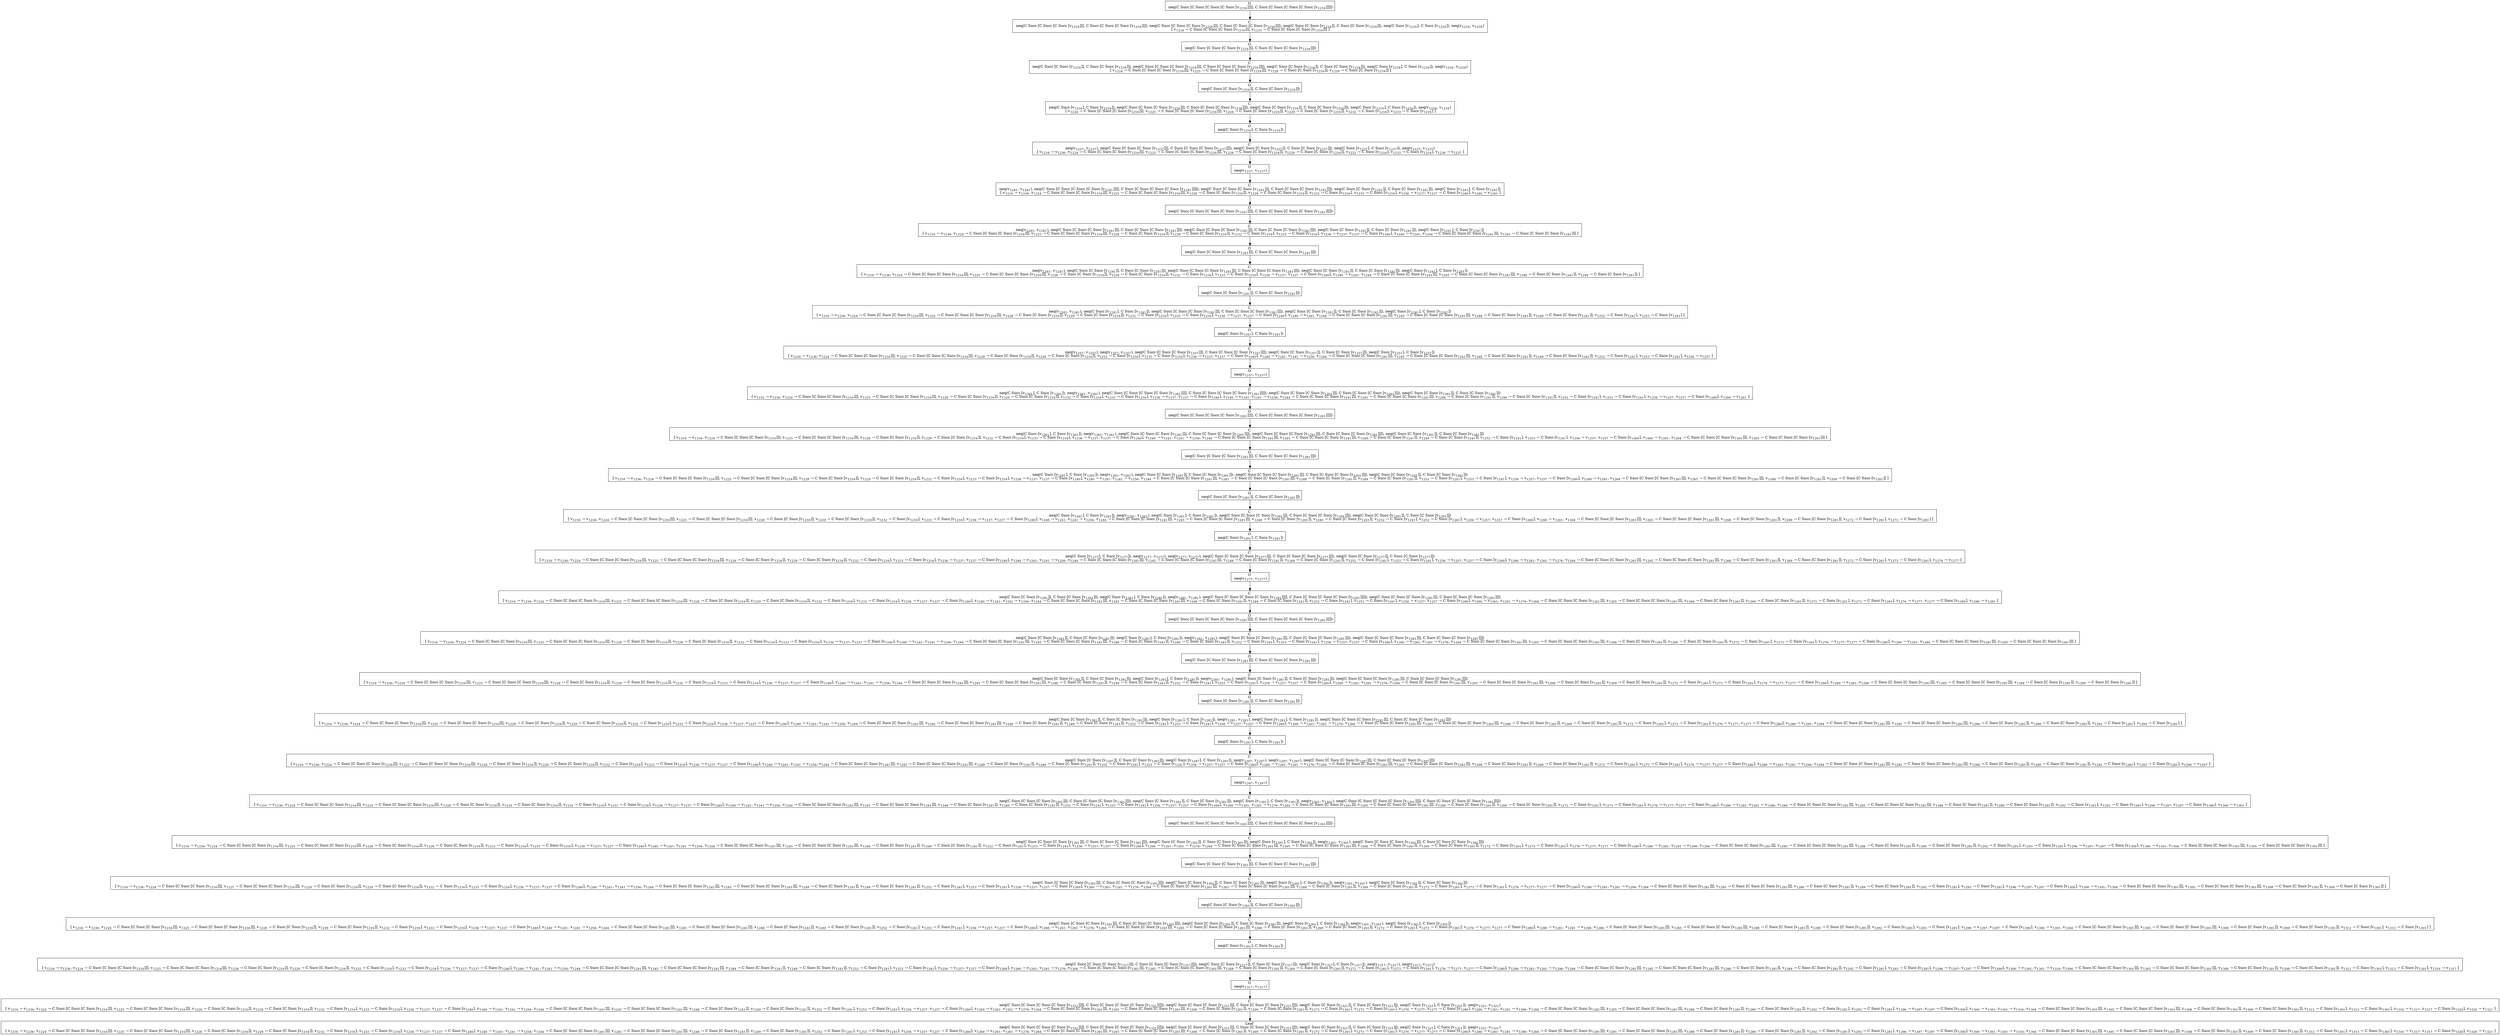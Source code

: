 digraph {
    graph [rankdir=TB
          ,bgcolor=transparent];
    node [shape=box
         ,fillcolor=white
         ,style=filled];
    0 [label=<O <BR/> neq(C Succ [C Succ [C Succ [C Succ [v<SUB>1216</SUB>]]]], C Succ [C Succ [C Succ [C Succ [v<SUB>1216</SUB>]]]])>];
    1 [label=<C <BR/> neq(C Succ [C Succ [C Succ [v<SUB>1216</SUB>]]], C Succ [C Succ [C Succ [v<SUB>1216</SUB>]]]), neq(C Succ [C Succ [C Succ [v<SUB>1216</SUB>]]], C Succ [C Succ [C Succ [v<SUB>1216</SUB>]]]), neq(C Succ [C Succ [v<SUB>1216</SUB>]], C Succ [C Succ [v<SUB>1216</SUB>]]), neq(C Succ [v<SUB>1216</SUB>], C Succ [v<SUB>1216</SUB>]), neq(v<SUB>1216</SUB>, v<SUB>1216</SUB>) <BR/>  [ v<SUB>1224</SUB> &rarr; C Succ [C Succ [C Succ [v<SUB>1216</SUB>]]], v<SUB>1225</SUB> &rarr; C Succ [C Succ [C Succ [v<SUB>1216</SUB>]]] ] >];
    2 [label=<O <BR/> neq(C Succ [C Succ [C Succ [v<SUB>1216</SUB>]]], C Succ [C Succ [C Succ [v<SUB>1216</SUB>]]])>];
    3 [label=<C <BR/> neq(C Succ [C Succ [v<SUB>1216</SUB>]], C Succ [C Succ [v<SUB>1216</SUB>]]), neq(C Succ [C Succ [C Succ [v<SUB>1216</SUB>]]], C Succ [C Succ [C Succ [v<SUB>1216</SUB>]]]), neq(C Succ [C Succ [v<SUB>1216</SUB>]], C Succ [C Succ [v<SUB>1216</SUB>]]), neq(C Succ [v<SUB>1216</SUB>], C Succ [v<SUB>1216</SUB>]), neq(v<SUB>1216</SUB>, v<SUB>1216</SUB>) <BR/>  [ v<SUB>1224</SUB> &rarr; C Succ [C Succ [C Succ [v<SUB>1216</SUB>]]], v<SUB>1225</SUB> &rarr; C Succ [C Succ [C Succ [v<SUB>1216</SUB>]]], v<SUB>1228</SUB> &rarr; C Succ [C Succ [v<SUB>1216</SUB>]], v<SUB>1229</SUB> &rarr; C Succ [C Succ [v<SUB>1216</SUB>]] ] >];
    4 [label=<O <BR/> neq(C Succ [C Succ [v<SUB>1216</SUB>]], C Succ [C Succ [v<SUB>1216</SUB>]])>];
    5 [label=<C <BR/> neq(C Succ [v<SUB>1216</SUB>], C Succ [v<SUB>1216</SUB>]), neq(C Succ [C Succ [C Succ [v<SUB>1216</SUB>]]], C Succ [C Succ [C Succ [v<SUB>1216</SUB>]]]), neq(C Succ [C Succ [v<SUB>1216</SUB>]], C Succ [C Succ [v<SUB>1216</SUB>]]), neq(C Succ [v<SUB>1216</SUB>], C Succ [v<SUB>1216</SUB>]), neq(v<SUB>1216</SUB>, v<SUB>1216</SUB>) <BR/>  [ v<SUB>1224</SUB> &rarr; C Succ [C Succ [C Succ [v<SUB>1216</SUB>]]], v<SUB>1225</SUB> &rarr; C Succ [C Succ [C Succ [v<SUB>1216</SUB>]]], v<SUB>1228</SUB> &rarr; C Succ [C Succ [v<SUB>1216</SUB>]], v<SUB>1229</SUB> &rarr; C Succ [C Succ [v<SUB>1216</SUB>]], v<SUB>1232</SUB> &rarr; C Succ [v<SUB>1216</SUB>], v<SUB>1233</SUB> &rarr; C Succ [v<SUB>1216</SUB>] ] >];
    6 [label=<O <BR/> neq(C Succ [v<SUB>1216</SUB>], C Succ [v<SUB>1216</SUB>])>];
    7 [label=<C <BR/> neq(v<SUB>1237</SUB>, v<SUB>1237</SUB>), neq(C Succ [C Succ [C Succ [v<SUB>1237</SUB>]]], C Succ [C Succ [C Succ [v<SUB>1237</SUB>]]]), neq(C Succ [C Succ [v<SUB>1237</SUB>]], C Succ [C Succ [v<SUB>1237</SUB>]]), neq(C Succ [v<SUB>1237</SUB>], C Succ [v<SUB>1237</SUB>]), neq(v<SUB>1237</SUB>, v<SUB>1237</SUB>) <BR/>  [ v<SUB>1216</SUB> &rarr; v<SUB>1236</SUB>, v<SUB>1224</SUB> &rarr; C Succ [C Succ [C Succ [v<SUB>1216</SUB>]]], v<SUB>1225</SUB> &rarr; C Succ [C Succ [C Succ [v<SUB>1216</SUB>]]], v<SUB>1228</SUB> &rarr; C Succ [C Succ [v<SUB>1216</SUB>]], v<SUB>1229</SUB> &rarr; C Succ [C Succ [v<SUB>1216</SUB>]], v<SUB>1232</SUB> &rarr; C Succ [v<SUB>1216</SUB>], v<SUB>1233</SUB> &rarr; C Succ [v<SUB>1216</SUB>], v<SUB>1236</SUB> &rarr; v<SUB>1237</SUB> ] >];
    8 [label=<O <BR/> neq(v<SUB>1237</SUB>, v<SUB>1237</SUB>)>];
    9 [label=<C <BR/> neq(v<SUB>1241</SUB>, v<SUB>1241</SUB>), neq(C Succ [C Succ [C Succ [C Succ [v<SUB>1241</SUB>]]]], C Succ [C Succ [C Succ [C Succ [v<SUB>1241</SUB>]]]]), neq(C Succ [C Succ [C Succ [v<SUB>1241</SUB>]]], C Succ [C Succ [C Succ [v<SUB>1241</SUB>]]]), neq(C Succ [C Succ [v<SUB>1241</SUB>]], C Succ [C Succ [v<SUB>1241</SUB>]]), neq(C Succ [v<SUB>1241</SUB>], C Succ [v<SUB>1241</SUB>]) <BR/>  [ v<SUB>1216</SUB> &rarr; v<SUB>1236</SUB>, v<SUB>1224</SUB> &rarr; C Succ [C Succ [C Succ [v<SUB>1216</SUB>]]], v<SUB>1225</SUB> &rarr; C Succ [C Succ [C Succ [v<SUB>1216</SUB>]]], v<SUB>1228</SUB> &rarr; C Succ [C Succ [v<SUB>1216</SUB>]], v<SUB>1229</SUB> &rarr; C Succ [C Succ [v<SUB>1216</SUB>]], v<SUB>1232</SUB> &rarr; C Succ [v<SUB>1216</SUB>], v<SUB>1233</SUB> &rarr; C Succ [v<SUB>1216</SUB>], v<SUB>1236</SUB> &rarr; v<SUB>1237</SUB>, v<SUB>1237</SUB> &rarr; C Succ [v<SUB>1240</SUB>], v<SUB>1240</SUB> &rarr; v<SUB>1241</SUB> ] >];
    10 [label=<O <BR/> neq(C Succ [C Succ [C Succ [C Succ [v<SUB>1241</SUB>]]]], C Succ [C Succ [C Succ [C Succ [v<SUB>1241</SUB>]]]])>];
    11 [label=<C <BR/> neq(v<SUB>1241</SUB>, v<SUB>1241</SUB>), neq(C Succ [C Succ [C Succ [v<SUB>1241</SUB>]]], C Succ [C Succ [C Succ [v<SUB>1241</SUB>]]]), neq(C Succ [C Succ [C Succ [v<SUB>1241</SUB>]]], C Succ [C Succ [C Succ [v<SUB>1241</SUB>]]]), neq(C Succ [C Succ [v<SUB>1241</SUB>]], C Succ [C Succ [v<SUB>1241</SUB>]]), neq(C Succ [v<SUB>1241</SUB>], C Succ [v<SUB>1241</SUB>]) <BR/>  [ v<SUB>1216</SUB> &rarr; v<SUB>1236</SUB>, v<SUB>1224</SUB> &rarr; C Succ [C Succ [C Succ [v<SUB>1216</SUB>]]], v<SUB>1225</SUB> &rarr; C Succ [C Succ [C Succ [v<SUB>1216</SUB>]]], v<SUB>1228</SUB> &rarr; C Succ [C Succ [v<SUB>1216</SUB>]], v<SUB>1229</SUB> &rarr; C Succ [C Succ [v<SUB>1216</SUB>]], v<SUB>1232</SUB> &rarr; C Succ [v<SUB>1216</SUB>], v<SUB>1233</SUB> &rarr; C Succ [v<SUB>1216</SUB>], v<SUB>1236</SUB> &rarr; v<SUB>1237</SUB>, v<SUB>1237</SUB> &rarr; C Succ [v<SUB>1240</SUB>], v<SUB>1240</SUB> &rarr; v<SUB>1241</SUB>, v<SUB>1244</SUB> &rarr; C Succ [C Succ [C Succ [v<SUB>1241</SUB>]]], v<SUB>1245</SUB> &rarr; C Succ [C Succ [C Succ [v<SUB>1241</SUB>]]] ] >];
    12 [label=<O <BR/> neq(C Succ [C Succ [C Succ [v<SUB>1241</SUB>]]], C Succ [C Succ [C Succ [v<SUB>1241</SUB>]]])>];
    13 [label=<C <BR/> neq(v<SUB>1241</SUB>, v<SUB>1241</SUB>), neq(C Succ [C Succ [v<SUB>1241</SUB>]], C Succ [C Succ [v<SUB>1241</SUB>]]), neq(C Succ [C Succ [C Succ [v<SUB>1241</SUB>]]], C Succ [C Succ [C Succ [v<SUB>1241</SUB>]]]), neq(C Succ [C Succ [v<SUB>1241</SUB>]], C Succ [C Succ [v<SUB>1241</SUB>]]), neq(C Succ [v<SUB>1241</SUB>], C Succ [v<SUB>1241</SUB>]) <BR/>  [ v<SUB>1216</SUB> &rarr; v<SUB>1236</SUB>, v<SUB>1224</SUB> &rarr; C Succ [C Succ [C Succ [v<SUB>1216</SUB>]]], v<SUB>1225</SUB> &rarr; C Succ [C Succ [C Succ [v<SUB>1216</SUB>]]], v<SUB>1228</SUB> &rarr; C Succ [C Succ [v<SUB>1216</SUB>]], v<SUB>1229</SUB> &rarr; C Succ [C Succ [v<SUB>1216</SUB>]], v<SUB>1232</SUB> &rarr; C Succ [v<SUB>1216</SUB>], v<SUB>1233</SUB> &rarr; C Succ [v<SUB>1216</SUB>], v<SUB>1236</SUB> &rarr; v<SUB>1237</SUB>, v<SUB>1237</SUB> &rarr; C Succ [v<SUB>1240</SUB>], v<SUB>1240</SUB> &rarr; v<SUB>1241</SUB>, v<SUB>1244</SUB> &rarr; C Succ [C Succ [C Succ [v<SUB>1241</SUB>]]], v<SUB>1245</SUB> &rarr; C Succ [C Succ [C Succ [v<SUB>1241</SUB>]]], v<SUB>1248</SUB> &rarr; C Succ [C Succ [v<SUB>1241</SUB>]], v<SUB>1249</SUB> &rarr; C Succ [C Succ [v<SUB>1241</SUB>]] ] >];
    14 [label=<O <BR/> neq(C Succ [C Succ [v<SUB>1241</SUB>]], C Succ [C Succ [v<SUB>1241</SUB>]])>];
    15 [label=<C <BR/> neq(v<SUB>1241</SUB>, v<SUB>1241</SUB>), neq(C Succ [v<SUB>1241</SUB>], C Succ [v<SUB>1241</SUB>]), neq(C Succ [C Succ [C Succ [v<SUB>1241</SUB>]]], C Succ [C Succ [C Succ [v<SUB>1241</SUB>]]]), neq(C Succ [C Succ [v<SUB>1241</SUB>]], C Succ [C Succ [v<SUB>1241</SUB>]]), neq(C Succ [v<SUB>1241</SUB>], C Succ [v<SUB>1241</SUB>]) <BR/>  [ v<SUB>1216</SUB> &rarr; v<SUB>1236</SUB>, v<SUB>1224</SUB> &rarr; C Succ [C Succ [C Succ [v<SUB>1216</SUB>]]], v<SUB>1225</SUB> &rarr; C Succ [C Succ [C Succ [v<SUB>1216</SUB>]]], v<SUB>1228</SUB> &rarr; C Succ [C Succ [v<SUB>1216</SUB>]], v<SUB>1229</SUB> &rarr; C Succ [C Succ [v<SUB>1216</SUB>]], v<SUB>1232</SUB> &rarr; C Succ [v<SUB>1216</SUB>], v<SUB>1233</SUB> &rarr; C Succ [v<SUB>1216</SUB>], v<SUB>1236</SUB> &rarr; v<SUB>1237</SUB>, v<SUB>1237</SUB> &rarr; C Succ [v<SUB>1240</SUB>], v<SUB>1240</SUB> &rarr; v<SUB>1241</SUB>, v<SUB>1244</SUB> &rarr; C Succ [C Succ [C Succ [v<SUB>1241</SUB>]]], v<SUB>1245</SUB> &rarr; C Succ [C Succ [C Succ [v<SUB>1241</SUB>]]], v<SUB>1248</SUB> &rarr; C Succ [C Succ [v<SUB>1241</SUB>]], v<SUB>1249</SUB> &rarr; C Succ [C Succ [v<SUB>1241</SUB>]], v<SUB>1252</SUB> &rarr; C Succ [v<SUB>1241</SUB>], v<SUB>1253</SUB> &rarr; C Succ [v<SUB>1241</SUB>] ] >];
    16 [label=<O <BR/> neq(C Succ [v<SUB>1241</SUB>], C Succ [v<SUB>1241</SUB>])>];
    17 [label=<C <BR/> neq(v<SUB>1257</SUB>, v<SUB>1257</SUB>), neq(v<SUB>1257</SUB>, v<SUB>1257</SUB>), neq(C Succ [C Succ [C Succ [v<SUB>1257</SUB>]]], C Succ [C Succ [C Succ [v<SUB>1257</SUB>]]]), neq(C Succ [C Succ [v<SUB>1257</SUB>]], C Succ [C Succ [v<SUB>1257</SUB>]]), neq(C Succ [v<SUB>1257</SUB>], C Succ [v<SUB>1257</SUB>]) <BR/>  [ v<SUB>1216</SUB> &rarr; v<SUB>1236</SUB>, v<SUB>1224</SUB> &rarr; C Succ [C Succ [C Succ [v<SUB>1216</SUB>]]], v<SUB>1225</SUB> &rarr; C Succ [C Succ [C Succ [v<SUB>1216</SUB>]]], v<SUB>1228</SUB> &rarr; C Succ [C Succ [v<SUB>1216</SUB>]], v<SUB>1229</SUB> &rarr; C Succ [C Succ [v<SUB>1216</SUB>]], v<SUB>1232</SUB> &rarr; C Succ [v<SUB>1216</SUB>], v<SUB>1233</SUB> &rarr; C Succ [v<SUB>1216</SUB>], v<SUB>1236</SUB> &rarr; v<SUB>1237</SUB>, v<SUB>1237</SUB> &rarr; C Succ [v<SUB>1240</SUB>], v<SUB>1240</SUB> &rarr; v<SUB>1241</SUB>, v<SUB>1241</SUB> &rarr; v<SUB>1256</SUB>, v<SUB>1244</SUB> &rarr; C Succ [C Succ [C Succ [v<SUB>1241</SUB>]]], v<SUB>1245</SUB> &rarr; C Succ [C Succ [C Succ [v<SUB>1241</SUB>]]], v<SUB>1248</SUB> &rarr; C Succ [C Succ [v<SUB>1241</SUB>]], v<SUB>1249</SUB> &rarr; C Succ [C Succ [v<SUB>1241</SUB>]], v<SUB>1252</SUB> &rarr; C Succ [v<SUB>1241</SUB>], v<SUB>1253</SUB> &rarr; C Succ [v<SUB>1241</SUB>], v<SUB>1256</SUB> &rarr; v<SUB>1257</SUB> ] >];
    18 [label=<O <BR/> neq(v<SUB>1257</SUB>, v<SUB>1257</SUB>)>];
    19 [label=<C <BR/> neq(C Succ [v<SUB>1261</SUB>], C Succ [v<SUB>1261</SUB>]), neq(v<SUB>1261</SUB>, v<SUB>1261</SUB>), neq(C Succ [C Succ [C Succ [C Succ [v<SUB>1261</SUB>]]]], C Succ [C Succ [C Succ [C Succ [v<SUB>1261</SUB>]]]]), neq(C Succ [C Succ [C Succ [v<SUB>1261</SUB>]]], C Succ [C Succ [C Succ [v<SUB>1261</SUB>]]]), neq(C Succ [C Succ [v<SUB>1261</SUB>]], C Succ [C Succ [v<SUB>1261</SUB>]]) <BR/>  [ v<SUB>1216</SUB> &rarr; v<SUB>1236</SUB>, v<SUB>1224</SUB> &rarr; C Succ [C Succ [C Succ [v<SUB>1216</SUB>]]], v<SUB>1225</SUB> &rarr; C Succ [C Succ [C Succ [v<SUB>1216</SUB>]]], v<SUB>1228</SUB> &rarr; C Succ [C Succ [v<SUB>1216</SUB>]], v<SUB>1229</SUB> &rarr; C Succ [C Succ [v<SUB>1216</SUB>]], v<SUB>1232</SUB> &rarr; C Succ [v<SUB>1216</SUB>], v<SUB>1233</SUB> &rarr; C Succ [v<SUB>1216</SUB>], v<SUB>1236</SUB> &rarr; v<SUB>1237</SUB>, v<SUB>1237</SUB> &rarr; C Succ [v<SUB>1240</SUB>], v<SUB>1240</SUB> &rarr; v<SUB>1241</SUB>, v<SUB>1241</SUB> &rarr; v<SUB>1256</SUB>, v<SUB>1244</SUB> &rarr; C Succ [C Succ [C Succ [v<SUB>1241</SUB>]]], v<SUB>1245</SUB> &rarr; C Succ [C Succ [C Succ [v<SUB>1241</SUB>]]], v<SUB>1248</SUB> &rarr; C Succ [C Succ [v<SUB>1241</SUB>]], v<SUB>1249</SUB> &rarr; C Succ [C Succ [v<SUB>1241</SUB>]], v<SUB>1252</SUB> &rarr; C Succ [v<SUB>1241</SUB>], v<SUB>1253</SUB> &rarr; C Succ [v<SUB>1241</SUB>], v<SUB>1256</SUB> &rarr; v<SUB>1257</SUB>, v<SUB>1257</SUB> &rarr; C Succ [v<SUB>1260</SUB>], v<SUB>1260</SUB> &rarr; v<SUB>1261</SUB> ] >];
    20 [label=<O <BR/> neq(C Succ [C Succ [C Succ [C Succ [v<SUB>1261</SUB>]]]], C Succ [C Succ [C Succ [C Succ [v<SUB>1261</SUB>]]]])>];
    21 [label=<C <BR/> neq(C Succ [v<SUB>1261</SUB>], C Succ [v<SUB>1261</SUB>]), neq(v<SUB>1261</SUB>, v<SUB>1261</SUB>), neq(C Succ [C Succ [C Succ [v<SUB>1261</SUB>]]], C Succ [C Succ [C Succ [v<SUB>1261</SUB>]]]), neq(C Succ [C Succ [C Succ [v<SUB>1261</SUB>]]], C Succ [C Succ [C Succ [v<SUB>1261</SUB>]]]), neq(C Succ [C Succ [v<SUB>1261</SUB>]], C Succ [C Succ [v<SUB>1261</SUB>]]) <BR/>  [ v<SUB>1216</SUB> &rarr; v<SUB>1236</SUB>, v<SUB>1224</SUB> &rarr; C Succ [C Succ [C Succ [v<SUB>1216</SUB>]]], v<SUB>1225</SUB> &rarr; C Succ [C Succ [C Succ [v<SUB>1216</SUB>]]], v<SUB>1228</SUB> &rarr; C Succ [C Succ [v<SUB>1216</SUB>]], v<SUB>1229</SUB> &rarr; C Succ [C Succ [v<SUB>1216</SUB>]], v<SUB>1232</SUB> &rarr; C Succ [v<SUB>1216</SUB>], v<SUB>1233</SUB> &rarr; C Succ [v<SUB>1216</SUB>], v<SUB>1236</SUB> &rarr; v<SUB>1237</SUB>, v<SUB>1237</SUB> &rarr; C Succ [v<SUB>1240</SUB>], v<SUB>1240</SUB> &rarr; v<SUB>1241</SUB>, v<SUB>1241</SUB> &rarr; v<SUB>1256</SUB>, v<SUB>1244</SUB> &rarr; C Succ [C Succ [C Succ [v<SUB>1241</SUB>]]], v<SUB>1245</SUB> &rarr; C Succ [C Succ [C Succ [v<SUB>1241</SUB>]]], v<SUB>1248</SUB> &rarr; C Succ [C Succ [v<SUB>1241</SUB>]], v<SUB>1249</SUB> &rarr; C Succ [C Succ [v<SUB>1241</SUB>]], v<SUB>1252</SUB> &rarr; C Succ [v<SUB>1241</SUB>], v<SUB>1253</SUB> &rarr; C Succ [v<SUB>1241</SUB>], v<SUB>1256</SUB> &rarr; v<SUB>1257</SUB>, v<SUB>1257</SUB> &rarr; C Succ [v<SUB>1260</SUB>], v<SUB>1260</SUB> &rarr; v<SUB>1261</SUB>, v<SUB>1264</SUB> &rarr; C Succ [C Succ [C Succ [v<SUB>1261</SUB>]]], v<SUB>1265</SUB> &rarr; C Succ [C Succ [C Succ [v<SUB>1261</SUB>]]] ] >];
    22 [label=<O <BR/> neq(C Succ [C Succ [C Succ [v<SUB>1261</SUB>]]], C Succ [C Succ [C Succ [v<SUB>1261</SUB>]]])>];
    23 [label=<C <BR/> neq(C Succ [v<SUB>1261</SUB>], C Succ [v<SUB>1261</SUB>]), neq(v<SUB>1261</SUB>, v<SUB>1261</SUB>), neq(C Succ [C Succ [v<SUB>1261</SUB>]], C Succ [C Succ [v<SUB>1261</SUB>]]), neq(C Succ [C Succ [C Succ [v<SUB>1261</SUB>]]], C Succ [C Succ [C Succ [v<SUB>1261</SUB>]]]), neq(C Succ [C Succ [v<SUB>1261</SUB>]], C Succ [C Succ [v<SUB>1261</SUB>]]) <BR/>  [ v<SUB>1216</SUB> &rarr; v<SUB>1236</SUB>, v<SUB>1224</SUB> &rarr; C Succ [C Succ [C Succ [v<SUB>1216</SUB>]]], v<SUB>1225</SUB> &rarr; C Succ [C Succ [C Succ [v<SUB>1216</SUB>]]], v<SUB>1228</SUB> &rarr; C Succ [C Succ [v<SUB>1216</SUB>]], v<SUB>1229</SUB> &rarr; C Succ [C Succ [v<SUB>1216</SUB>]], v<SUB>1232</SUB> &rarr; C Succ [v<SUB>1216</SUB>], v<SUB>1233</SUB> &rarr; C Succ [v<SUB>1216</SUB>], v<SUB>1236</SUB> &rarr; v<SUB>1237</SUB>, v<SUB>1237</SUB> &rarr; C Succ [v<SUB>1240</SUB>], v<SUB>1240</SUB> &rarr; v<SUB>1241</SUB>, v<SUB>1241</SUB> &rarr; v<SUB>1256</SUB>, v<SUB>1244</SUB> &rarr; C Succ [C Succ [C Succ [v<SUB>1241</SUB>]]], v<SUB>1245</SUB> &rarr; C Succ [C Succ [C Succ [v<SUB>1241</SUB>]]], v<SUB>1248</SUB> &rarr; C Succ [C Succ [v<SUB>1241</SUB>]], v<SUB>1249</SUB> &rarr; C Succ [C Succ [v<SUB>1241</SUB>]], v<SUB>1252</SUB> &rarr; C Succ [v<SUB>1241</SUB>], v<SUB>1253</SUB> &rarr; C Succ [v<SUB>1241</SUB>], v<SUB>1256</SUB> &rarr; v<SUB>1257</SUB>, v<SUB>1257</SUB> &rarr; C Succ [v<SUB>1260</SUB>], v<SUB>1260</SUB> &rarr; v<SUB>1261</SUB>, v<SUB>1264</SUB> &rarr; C Succ [C Succ [C Succ [v<SUB>1261</SUB>]]], v<SUB>1265</SUB> &rarr; C Succ [C Succ [C Succ [v<SUB>1261</SUB>]]], v<SUB>1268</SUB> &rarr; C Succ [C Succ [v<SUB>1261</SUB>]], v<SUB>1269</SUB> &rarr; C Succ [C Succ [v<SUB>1261</SUB>]] ] >];
    24 [label=<O <BR/> neq(C Succ [C Succ [v<SUB>1261</SUB>]], C Succ [C Succ [v<SUB>1261</SUB>]])>];
    25 [label=<C <BR/> neq(C Succ [v<SUB>1261</SUB>], C Succ [v<SUB>1261</SUB>]), neq(v<SUB>1261</SUB>, v<SUB>1261</SUB>), neq(C Succ [v<SUB>1261</SUB>], C Succ [v<SUB>1261</SUB>]), neq(C Succ [C Succ [C Succ [v<SUB>1261</SUB>]]], C Succ [C Succ [C Succ [v<SUB>1261</SUB>]]]), neq(C Succ [C Succ [v<SUB>1261</SUB>]], C Succ [C Succ [v<SUB>1261</SUB>]]) <BR/>  [ v<SUB>1216</SUB> &rarr; v<SUB>1236</SUB>, v<SUB>1224</SUB> &rarr; C Succ [C Succ [C Succ [v<SUB>1216</SUB>]]], v<SUB>1225</SUB> &rarr; C Succ [C Succ [C Succ [v<SUB>1216</SUB>]]], v<SUB>1228</SUB> &rarr; C Succ [C Succ [v<SUB>1216</SUB>]], v<SUB>1229</SUB> &rarr; C Succ [C Succ [v<SUB>1216</SUB>]], v<SUB>1232</SUB> &rarr; C Succ [v<SUB>1216</SUB>], v<SUB>1233</SUB> &rarr; C Succ [v<SUB>1216</SUB>], v<SUB>1236</SUB> &rarr; v<SUB>1237</SUB>, v<SUB>1237</SUB> &rarr; C Succ [v<SUB>1240</SUB>], v<SUB>1240</SUB> &rarr; v<SUB>1241</SUB>, v<SUB>1241</SUB> &rarr; v<SUB>1256</SUB>, v<SUB>1244</SUB> &rarr; C Succ [C Succ [C Succ [v<SUB>1241</SUB>]]], v<SUB>1245</SUB> &rarr; C Succ [C Succ [C Succ [v<SUB>1241</SUB>]]], v<SUB>1248</SUB> &rarr; C Succ [C Succ [v<SUB>1241</SUB>]], v<SUB>1249</SUB> &rarr; C Succ [C Succ [v<SUB>1241</SUB>]], v<SUB>1252</SUB> &rarr; C Succ [v<SUB>1241</SUB>], v<SUB>1253</SUB> &rarr; C Succ [v<SUB>1241</SUB>], v<SUB>1256</SUB> &rarr; v<SUB>1257</SUB>, v<SUB>1257</SUB> &rarr; C Succ [v<SUB>1260</SUB>], v<SUB>1260</SUB> &rarr; v<SUB>1261</SUB>, v<SUB>1264</SUB> &rarr; C Succ [C Succ [C Succ [v<SUB>1261</SUB>]]], v<SUB>1265</SUB> &rarr; C Succ [C Succ [C Succ [v<SUB>1261</SUB>]]], v<SUB>1268</SUB> &rarr; C Succ [C Succ [v<SUB>1261</SUB>]], v<SUB>1269</SUB> &rarr; C Succ [C Succ [v<SUB>1261</SUB>]], v<SUB>1272</SUB> &rarr; C Succ [v<SUB>1261</SUB>], v<SUB>1273</SUB> &rarr; C Succ [v<SUB>1261</SUB>] ] >];
    26 [label=<O <BR/> neq(C Succ [v<SUB>1261</SUB>], C Succ [v<SUB>1261</SUB>])>];
    27 [label=<C <BR/> neq(C Succ [v<SUB>1277</SUB>], C Succ [v<SUB>1277</SUB>]), neq(v<SUB>1277</SUB>, v<SUB>1277</SUB>), neq(v<SUB>1277</SUB>, v<SUB>1277</SUB>), neq(C Succ [C Succ [C Succ [v<SUB>1277</SUB>]]], C Succ [C Succ [C Succ [v<SUB>1277</SUB>]]]), neq(C Succ [C Succ [v<SUB>1277</SUB>]], C Succ [C Succ [v<SUB>1277</SUB>]]) <BR/>  [ v<SUB>1216</SUB> &rarr; v<SUB>1236</SUB>, v<SUB>1224</SUB> &rarr; C Succ [C Succ [C Succ [v<SUB>1216</SUB>]]], v<SUB>1225</SUB> &rarr; C Succ [C Succ [C Succ [v<SUB>1216</SUB>]]], v<SUB>1228</SUB> &rarr; C Succ [C Succ [v<SUB>1216</SUB>]], v<SUB>1229</SUB> &rarr; C Succ [C Succ [v<SUB>1216</SUB>]], v<SUB>1232</SUB> &rarr; C Succ [v<SUB>1216</SUB>], v<SUB>1233</SUB> &rarr; C Succ [v<SUB>1216</SUB>], v<SUB>1236</SUB> &rarr; v<SUB>1237</SUB>, v<SUB>1237</SUB> &rarr; C Succ [v<SUB>1240</SUB>], v<SUB>1240</SUB> &rarr; v<SUB>1241</SUB>, v<SUB>1241</SUB> &rarr; v<SUB>1256</SUB>, v<SUB>1244</SUB> &rarr; C Succ [C Succ [C Succ [v<SUB>1241</SUB>]]], v<SUB>1245</SUB> &rarr; C Succ [C Succ [C Succ [v<SUB>1241</SUB>]]], v<SUB>1248</SUB> &rarr; C Succ [C Succ [v<SUB>1241</SUB>]], v<SUB>1249</SUB> &rarr; C Succ [C Succ [v<SUB>1241</SUB>]], v<SUB>1252</SUB> &rarr; C Succ [v<SUB>1241</SUB>], v<SUB>1253</SUB> &rarr; C Succ [v<SUB>1241</SUB>], v<SUB>1256</SUB> &rarr; v<SUB>1257</SUB>, v<SUB>1257</SUB> &rarr; C Succ [v<SUB>1260</SUB>], v<SUB>1260</SUB> &rarr; v<SUB>1261</SUB>, v<SUB>1261</SUB> &rarr; v<SUB>1276</SUB>, v<SUB>1264</SUB> &rarr; C Succ [C Succ [C Succ [v<SUB>1261</SUB>]]], v<SUB>1265</SUB> &rarr; C Succ [C Succ [C Succ [v<SUB>1261</SUB>]]], v<SUB>1268</SUB> &rarr; C Succ [C Succ [v<SUB>1261</SUB>]], v<SUB>1269</SUB> &rarr; C Succ [C Succ [v<SUB>1261</SUB>]], v<SUB>1272</SUB> &rarr; C Succ [v<SUB>1261</SUB>], v<SUB>1273</SUB> &rarr; C Succ [v<SUB>1261</SUB>], v<SUB>1276</SUB> &rarr; v<SUB>1277</SUB> ] >];
    28 [label=<O <BR/> neq(v<SUB>1277</SUB>, v<SUB>1277</SUB>)>];
    29 [label=<C <BR/> neq(C Succ [C Succ [v<SUB>1281</SUB>]], C Succ [C Succ [v<SUB>1281</SUB>]]), neq(C Succ [v<SUB>1281</SUB>], C Succ [v<SUB>1281</SUB>]), neq(v<SUB>1281</SUB>, v<SUB>1281</SUB>), neq(C Succ [C Succ [C Succ [C Succ [v<SUB>1281</SUB>]]]], C Succ [C Succ [C Succ [C Succ [v<SUB>1281</SUB>]]]]), neq(C Succ [C Succ [C Succ [v<SUB>1281</SUB>]]], C Succ [C Succ [C Succ [v<SUB>1281</SUB>]]]) <BR/>  [ v<SUB>1216</SUB> &rarr; v<SUB>1236</SUB>, v<SUB>1224</SUB> &rarr; C Succ [C Succ [C Succ [v<SUB>1216</SUB>]]], v<SUB>1225</SUB> &rarr; C Succ [C Succ [C Succ [v<SUB>1216</SUB>]]], v<SUB>1228</SUB> &rarr; C Succ [C Succ [v<SUB>1216</SUB>]], v<SUB>1229</SUB> &rarr; C Succ [C Succ [v<SUB>1216</SUB>]], v<SUB>1232</SUB> &rarr; C Succ [v<SUB>1216</SUB>], v<SUB>1233</SUB> &rarr; C Succ [v<SUB>1216</SUB>], v<SUB>1236</SUB> &rarr; v<SUB>1237</SUB>, v<SUB>1237</SUB> &rarr; C Succ [v<SUB>1240</SUB>], v<SUB>1240</SUB> &rarr; v<SUB>1241</SUB>, v<SUB>1241</SUB> &rarr; v<SUB>1256</SUB>, v<SUB>1244</SUB> &rarr; C Succ [C Succ [C Succ [v<SUB>1241</SUB>]]], v<SUB>1245</SUB> &rarr; C Succ [C Succ [C Succ [v<SUB>1241</SUB>]]], v<SUB>1248</SUB> &rarr; C Succ [C Succ [v<SUB>1241</SUB>]], v<SUB>1249</SUB> &rarr; C Succ [C Succ [v<SUB>1241</SUB>]], v<SUB>1252</SUB> &rarr; C Succ [v<SUB>1241</SUB>], v<SUB>1253</SUB> &rarr; C Succ [v<SUB>1241</SUB>], v<SUB>1256</SUB> &rarr; v<SUB>1257</SUB>, v<SUB>1257</SUB> &rarr; C Succ [v<SUB>1260</SUB>], v<SUB>1260</SUB> &rarr; v<SUB>1261</SUB>, v<SUB>1261</SUB> &rarr; v<SUB>1276</SUB>, v<SUB>1264</SUB> &rarr; C Succ [C Succ [C Succ [v<SUB>1261</SUB>]]], v<SUB>1265</SUB> &rarr; C Succ [C Succ [C Succ [v<SUB>1261</SUB>]]], v<SUB>1268</SUB> &rarr; C Succ [C Succ [v<SUB>1261</SUB>]], v<SUB>1269</SUB> &rarr; C Succ [C Succ [v<SUB>1261</SUB>]], v<SUB>1272</SUB> &rarr; C Succ [v<SUB>1261</SUB>], v<SUB>1273</SUB> &rarr; C Succ [v<SUB>1261</SUB>], v<SUB>1276</SUB> &rarr; v<SUB>1277</SUB>, v<SUB>1277</SUB> &rarr; C Succ [v<SUB>1280</SUB>], v<SUB>1280</SUB> &rarr; v<SUB>1281</SUB> ] >];
    30 [label=<O <BR/> neq(C Succ [C Succ [C Succ [C Succ [v<SUB>1281</SUB>]]]], C Succ [C Succ [C Succ [C Succ [v<SUB>1281</SUB>]]]])>];
    31 [label=<C <BR/> neq(C Succ [C Succ [v<SUB>1281</SUB>]], C Succ [C Succ [v<SUB>1281</SUB>]]), neq(C Succ [v<SUB>1281</SUB>], C Succ [v<SUB>1281</SUB>]), neq(v<SUB>1281</SUB>, v<SUB>1281</SUB>), neq(C Succ [C Succ [C Succ [v<SUB>1281</SUB>]]], C Succ [C Succ [C Succ [v<SUB>1281</SUB>]]]), neq(C Succ [C Succ [C Succ [v<SUB>1281</SUB>]]], C Succ [C Succ [C Succ [v<SUB>1281</SUB>]]]) <BR/>  [ v<SUB>1216</SUB> &rarr; v<SUB>1236</SUB>, v<SUB>1224</SUB> &rarr; C Succ [C Succ [C Succ [v<SUB>1216</SUB>]]], v<SUB>1225</SUB> &rarr; C Succ [C Succ [C Succ [v<SUB>1216</SUB>]]], v<SUB>1228</SUB> &rarr; C Succ [C Succ [v<SUB>1216</SUB>]], v<SUB>1229</SUB> &rarr; C Succ [C Succ [v<SUB>1216</SUB>]], v<SUB>1232</SUB> &rarr; C Succ [v<SUB>1216</SUB>], v<SUB>1233</SUB> &rarr; C Succ [v<SUB>1216</SUB>], v<SUB>1236</SUB> &rarr; v<SUB>1237</SUB>, v<SUB>1237</SUB> &rarr; C Succ [v<SUB>1240</SUB>], v<SUB>1240</SUB> &rarr; v<SUB>1241</SUB>, v<SUB>1241</SUB> &rarr; v<SUB>1256</SUB>, v<SUB>1244</SUB> &rarr; C Succ [C Succ [C Succ [v<SUB>1241</SUB>]]], v<SUB>1245</SUB> &rarr; C Succ [C Succ [C Succ [v<SUB>1241</SUB>]]], v<SUB>1248</SUB> &rarr; C Succ [C Succ [v<SUB>1241</SUB>]], v<SUB>1249</SUB> &rarr; C Succ [C Succ [v<SUB>1241</SUB>]], v<SUB>1252</SUB> &rarr; C Succ [v<SUB>1241</SUB>], v<SUB>1253</SUB> &rarr; C Succ [v<SUB>1241</SUB>], v<SUB>1256</SUB> &rarr; v<SUB>1257</SUB>, v<SUB>1257</SUB> &rarr; C Succ [v<SUB>1260</SUB>], v<SUB>1260</SUB> &rarr; v<SUB>1261</SUB>, v<SUB>1261</SUB> &rarr; v<SUB>1276</SUB>, v<SUB>1264</SUB> &rarr; C Succ [C Succ [C Succ [v<SUB>1261</SUB>]]], v<SUB>1265</SUB> &rarr; C Succ [C Succ [C Succ [v<SUB>1261</SUB>]]], v<SUB>1268</SUB> &rarr; C Succ [C Succ [v<SUB>1261</SUB>]], v<SUB>1269</SUB> &rarr; C Succ [C Succ [v<SUB>1261</SUB>]], v<SUB>1272</SUB> &rarr; C Succ [v<SUB>1261</SUB>], v<SUB>1273</SUB> &rarr; C Succ [v<SUB>1261</SUB>], v<SUB>1276</SUB> &rarr; v<SUB>1277</SUB>, v<SUB>1277</SUB> &rarr; C Succ [v<SUB>1280</SUB>], v<SUB>1280</SUB> &rarr; v<SUB>1281</SUB>, v<SUB>1284</SUB> &rarr; C Succ [C Succ [C Succ [v<SUB>1281</SUB>]]], v<SUB>1285</SUB> &rarr; C Succ [C Succ [C Succ [v<SUB>1281</SUB>]]] ] >];
    32 [label=<O <BR/> neq(C Succ [C Succ [C Succ [v<SUB>1281</SUB>]]], C Succ [C Succ [C Succ [v<SUB>1281</SUB>]]])>];
    33 [label=<C <BR/> neq(C Succ [C Succ [v<SUB>1281</SUB>]], C Succ [C Succ [v<SUB>1281</SUB>]]), neq(C Succ [v<SUB>1281</SUB>], C Succ [v<SUB>1281</SUB>]), neq(v<SUB>1281</SUB>, v<SUB>1281</SUB>), neq(C Succ [C Succ [v<SUB>1281</SUB>]], C Succ [C Succ [v<SUB>1281</SUB>]]), neq(C Succ [C Succ [C Succ [v<SUB>1281</SUB>]]], C Succ [C Succ [C Succ [v<SUB>1281</SUB>]]]) <BR/>  [ v<SUB>1216</SUB> &rarr; v<SUB>1236</SUB>, v<SUB>1224</SUB> &rarr; C Succ [C Succ [C Succ [v<SUB>1216</SUB>]]], v<SUB>1225</SUB> &rarr; C Succ [C Succ [C Succ [v<SUB>1216</SUB>]]], v<SUB>1228</SUB> &rarr; C Succ [C Succ [v<SUB>1216</SUB>]], v<SUB>1229</SUB> &rarr; C Succ [C Succ [v<SUB>1216</SUB>]], v<SUB>1232</SUB> &rarr; C Succ [v<SUB>1216</SUB>], v<SUB>1233</SUB> &rarr; C Succ [v<SUB>1216</SUB>], v<SUB>1236</SUB> &rarr; v<SUB>1237</SUB>, v<SUB>1237</SUB> &rarr; C Succ [v<SUB>1240</SUB>], v<SUB>1240</SUB> &rarr; v<SUB>1241</SUB>, v<SUB>1241</SUB> &rarr; v<SUB>1256</SUB>, v<SUB>1244</SUB> &rarr; C Succ [C Succ [C Succ [v<SUB>1241</SUB>]]], v<SUB>1245</SUB> &rarr; C Succ [C Succ [C Succ [v<SUB>1241</SUB>]]], v<SUB>1248</SUB> &rarr; C Succ [C Succ [v<SUB>1241</SUB>]], v<SUB>1249</SUB> &rarr; C Succ [C Succ [v<SUB>1241</SUB>]], v<SUB>1252</SUB> &rarr; C Succ [v<SUB>1241</SUB>], v<SUB>1253</SUB> &rarr; C Succ [v<SUB>1241</SUB>], v<SUB>1256</SUB> &rarr; v<SUB>1257</SUB>, v<SUB>1257</SUB> &rarr; C Succ [v<SUB>1260</SUB>], v<SUB>1260</SUB> &rarr; v<SUB>1261</SUB>, v<SUB>1261</SUB> &rarr; v<SUB>1276</SUB>, v<SUB>1264</SUB> &rarr; C Succ [C Succ [C Succ [v<SUB>1261</SUB>]]], v<SUB>1265</SUB> &rarr; C Succ [C Succ [C Succ [v<SUB>1261</SUB>]]], v<SUB>1268</SUB> &rarr; C Succ [C Succ [v<SUB>1261</SUB>]], v<SUB>1269</SUB> &rarr; C Succ [C Succ [v<SUB>1261</SUB>]], v<SUB>1272</SUB> &rarr; C Succ [v<SUB>1261</SUB>], v<SUB>1273</SUB> &rarr; C Succ [v<SUB>1261</SUB>], v<SUB>1276</SUB> &rarr; v<SUB>1277</SUB>, v<SUB>1277</SUB> &rarr; C Succ [v<SUB>1280</SUB>], v<SUB>1280</SUB> &rarr; v<SUB>1281</SUB>, v<SUB>1284</SUB> &rarr; C Succ [C Succ [C Succ [v<SUB>1281</SUB>]]], v<SUB>1285</SUB> &rarr; C Succ [C Succ [C Succ [v<SUB>1281</SUB>]]], v<SUB>1288</SUB> &rarr; C Succ [C Succ [v<SUB>1281</SUB>]], v<SUB>1289</SUB> &rarr; C Succ [C Succ [v<SUB>1281</SUB>]] ] >];
    34 [label=<O <BR/> neq(C Succ [C Succ [v<SUB>1281</SUB>]], C Succ [C Succ [v<SUB>1281</SUB>]])>];
    35 [label=<C <BR/> neq(C Succ [C Succ [v<SUB>1281</SUB>]], C Succ [C Succ [v<SUB>1281</SUB>]]), neq(C Succ [v<SUB>1281</SUB>], C Succ [v<SUB>1281</SUB>]), neq(v<SUB>1281</SUB>, v<SUB>1281</SUB>), neq(C Succ [v<SUB>1281</SUB>], C Succ [v<SUB>1281</SUB>]), neq(C Succ [C Succ [C Succ [v<SUB>1281</SUB>]]], C Succ [C Succ [C Succ [v<SUB>1281</SUB>]]]) <BR/>  [ v<SUB>1216</SUB> &rarr; v<SUB>1236</SUB>, v<SUB>1224</SUB> &rarr; C Succ [C Succ [C Succ [v<SUB>1216</SUB>]]], v<SUB>1225</SUB> &rarr; C Succ [C Succ [C Succ [v<SUB>1216</SUB>]]], v<SUB>1228</SUB> &rarr; C Succ [C Succ [v<SUB>1216</SUB>]], v<SUB>1229</SUB> &rarr; C Succ [C Succ [v<SUB>1216</SUB>]], v<SUB>1232</SUB> &rarr; C Succ [v<SUB>1216</SUB>], v<SUB>1233</SUB> &rarr; C Succ [v<SUB>1216</SUB>], v<SUB>1236</SUB> &rarr; v<SUB>1237</SUB>, v<SUB>1237</SUB> &rarr; C Succ [v<SUB>1240</SUB>], v<SUB>1240</SUB> &rarr; v<SUB>1241</SUB>, v<SUB>1241</SUB> &rarr; v<SUB>1256</SUB>, v<SUB>1244</SUB> &rarr; C Succ [C Succ [C Succ [v<SUB>1241</SUB>]]], v<SUB>1245</SUB> &rarr; C Succ [C Succ [C Succ [v<SUB>1241</SUB>]]], v<SUB>1248</SUB> &rarr; C Succ [C Succ [v<SUB>1241</SUB>]], v<SUB>1249</SUB> &rarr; C Succ [C Succ [v<SUB>1241</SUB>]], v<SUB>1252</SUB> &rarr; C Succ [v<SUB>1241</SUB>], v<SUB>1253</SUB> &rarr; C Succ [v<SUB>1241</SUB>], v<SUB>1256</SUB> &rarr; v<SUB>1257</SUB>, v<SUB>1257</SUB> &rarr; C Succ [v<SUB>1260</SUB>], v<SUB>1260</SUB> &rarr; v<SUB>1261</SUB>, v<SUB>1261</SUB> &rarr; v<SUB>1276</SUB>, v<SUB>1264</SUB> &rarr; C Succ [C Succ [C Succ [v<SUB>1261</SUB>]]], v<SUB>1265</SUB> &rarr; C Succ [C Succ [C Succ [v<SUB>1261</SUB>]]], v<SUB>1268</SUB> &rarr; C Succ [C Succ [v<SUB>1261</SUB>]], v<SUB>1269</SUB> &rarr; C Succ [C Succ [v<SUB>1261</SUB>]], v<SUB>1272</SUB> &rarr; C Succ [v<SUB>1261</SUB>], v<SUB>1273</SUB> &rarr; C Succ [v<SUB>1261</SUB>], v<SUB>1276</SUB> &rarr; v<SUB>1277</SUB>, v<SUB>1277</SUB> &rarr; C Succ [v<SUB>1280</SUB>], v<SUB>1280</SUB> &rarr; v<SUB>1281</SUB>, v<SUB>1284</SUB> &rarr; C Succ [C Succ [C Succ [v<SUB>1281</SUB>]]], v<SUB>1285</SUB> &rarr; C Succ [C Succ [C Succ [v<SUB>1281</SUB>]]], v<SUB>1288</SUB> &rarr; C Succ [C Succ [v<SUB>1281</SUB>]], v<SUB>1289</SUB> &rarr; C Succ [C Succ [v<SUB>1281</SUB>]], v<SUB>1292</SUB> &rarr; C Succ [v<SUB>1281</SUB>], v<SUB>1293</SUB> &rarr; C Succ [v<SUB>1281</SUB>] ] >];
    36 [label=<O <BR/> neq(C Succ [v<SUB>1281</SUB>], C Succ [v<SUB>1281</SUB>])>];
    37 [label=<C <BR/> neq(C Succ [C Succ [v<SUB>1297</SUB>]], C Succ [C Succ [v<SUB>1297</SUB>]]), neq(C Succ [v<SUB>1297</SUB>], C Succ [v<SUB>1297</SUB>]), neq(v<SUB>1297</SUB>, v<SUB>1297</SUB>), neq(v<SUB>1297</SUB>, v<SUB>1297</SUB>), neq(C Succ [C Succ [C Succ [v<SUB>1297</SUB>]]], C Succ [C Succ [C Succ [v<SUB>1297</SUB>]]]) <BR/>  [ v<SUB>1216</SUB> &rarr; v<SUB>1236</SUB>, v<SUB>1224</SUB> &rarr; C Succ [C Succ [C Succ [v<SUB>1216</SUB>]]], v<SUB>1225</SUB> &rarr; C Succ [C Succ [C Succ [v<SUB>1216</SUB>]]], v<SUB>1228</SUB> &rarr; C Succ [C Succ [v<SUB>1216</SUB>]], v<SUB>1229</SUB> &rarr; C Succ [C Succ [v<SUB>1216</SUB>]], v<SUB>1232</SUB> &rarr; C Succ [v<SUB>1216</SUB>], v<SUB>1233</SUB> &rarr; C Succ [v<SUB>1216</SUB>], v<SUB>1236</SUB> &rarr; v<SUB>1237</SUB>, v<SUB>1237</SUB> &rarr; C Succ [v<SUB>1240</SUB>], v<SUB>1240</SUB> &rarr; v<SUB>1241</SUB>, v<SUB>1241</SUB> &rarr; v<SUB>1256</SUB>, v<SUB>1244</SUB> &rarr; C Succ [C Succ [C Succ [v<SUB>1241</SUB>]]], v<SUB>1245</SUB> &rarr; C Succ [C Succ [C Succ [v<SUB>1241</SUB>]]], v<SUB>1248</SUB> &rarr; C Succ [C Succ [v<SUB>1241</SUB>]], v<SUB>1249</SUB> &rarr; C Succ [C Succ [v<SUB>1241</SUB>]], v<SUB>1252</SUB> &rarr; C Succ [v<SUB>1241</SUB>], v<SUB>1253</SUB> &rarr; C Succ [v<SUB>1241</SUB>], v<SUB>1256</SUB> &rarr; v<SUB>1257</SUB>, v<SUB>1257</SUB> &rarr; C Succ [v<SUB>1260</SUB>], v<SUB>1260</SUB> &rarr; v<SUB>1261</SUB>, v<SUB>1261</SUB> &rarr; v<SUB>1276</SUB>, v<SUB>1264</SUB> &rarr; C Succ [C Succ [C Succ [v<SUB>1261</SUB>]]], v<SUB>1265</SUB> &rarr; C Succ [C Succ [C Succ [v<SUB>1261</SUB>]]], v<SUB>1268</SUB> &rarr; C Succ [C Succ [v<SUB>1261</SUB>]], v<SUB>1269</SUB> &rarr; C Succ [C Succ [v<SUB>1261</SUB>]], v<SUB>1272</SUB> &rarr; C Succ [v<SUB>1261</SUB>], v<SUB>1273</SUB> &rarr; C Succ [v<SUB>1261</SUB>], v<SUB>1276</SUB> &rarr; v<SUB>1277</SUB>, v<SUB>1277</SUB> &rarr; C Succ [v<SUB>1280</SUB>], v<SUB>1280</SUB> &rarr; v<SUB>1281</SUB>, v<SUB>1281</SUB> &rarr; v<SUB>1296</SUB>, v<SUB>1284</SUB> &rarr; C Succ [C Succ [C Succ [v<SUB>1281</SUB>]]], v<SUB>1285</SUB> &rarr; C Succ [C Succ [C Succ [v<SUB>1281</SUB>]]], v<SUB>1288</SUB> &rarr; C Succ [C Succ [v<SUB>1281</SUB>]], v<SUB>1289</SUB> &rarr; C Succ [C Succ [v<SUB>1281</SUB>]], v<SUB>1292</SUB> &rarr; C Succ [v<SUB>1281</SUB>], v<SUB>1293</SUB> &rarr; C Succ [v<SUB>1281</SUB>], v<SUB>1296</SUB> &rarr; v<SUB>1297</SUB> ] >];
    38 [label=<O <BR/> neq(v<SUB>1297</SUB>, v<SUB>1297</SUB>)>];
    39 [label=<C <BR/> neq(C Succ [C Succ [C Succ [v<SUB>1301</SUB>]]], C Succ [C Succ [C Succ [v<SUB>1301</SUB>]]]), neq(C Succ [C Succ [v<SUB>1301</SUB>]], C Succ [C Succ [v<SUB>1301</SUB>]]), neq(C Succ [v<SUB>1301</SUB>], C Succ [v<SUB>1301</SUB>]), neq(v<SUB>1301</SUB>, v<SUB>1301</SUB>), neq(C Succ [C Succ [C Succ [C Succ [v<SUB>1301</SUB>]]]], C Succ [C Succ [C Succ [C Succ [v<SUB>1301</SUB>]]]]) <BR/>  [ v<SUB>1216</SUB> &rarr; v<SUB>1236</SUB>, v<SUB>1224</SUB> &rarr; C Succ [C Succ [C Succ [v<SUB>1216</SUB>]]], v<SUB>1225</SUB> &rarr; C Succ [C Succ [C Succ [v<SUB>1216</SUB>]]], v<SUB>1228</SUB> &rarr; C Succ [C Succ [v<SUB>1216</SUB>]], v<SUB>1229</SUB> &rarr; C Succ [C Succ [v<SUB>1216</SUB>]], v<SUB>1232</SUB> &rarr; C Succ [v<SUB>1216</SUB>], v<SUB>1233</SUB> &rarr; C Succ [v<SUB>1216</SUB>], v<SUB>1236</SUB> &rarr; v<SUB>1237</SUB>, v<SUB>1237</SUB> &rarr; C Succ [v<SUB>1240</SUB>], v<SUB>1240</SUB> &rarr; v<SUB>1241</SUB>, v<SUB>1241</SUB> &rarr; v<SUB>1256</SUB>, v<SUB>1244</SUB> &rarr; C Succ [C Succ [C Succ [v<SUB>1241</SUB>]]], v<SUB>1245</SUB> &rarr; C Succ [C Succ [C Succ [v<SUB>1241</SUB>]]], v<SUB>1248</SUB> &rarr; C Succ [C Succ [v<SUB>1241</SUB>]], v<SUB>1249</SUB> &rarr; C Succ [C Succ [v<SUB>1241</SUB>]], v<SUB>1252</SUB> &rarr; C Succ [v<SUB>1241</SUB>], v<SUB>1253</SUB> &rarr; C Succ [v<SUB>1241</SUB>], v<SUB>1256</SUB> &rarr; v<SUB>1257</SUB>, v<SUB>1257</SUB> &rarr; C Succ [v<SUB>1260</SUB>], v<SUB>1260</SUB> &rarr; v<SUB>1261</SUB>, v<SUB>1261</SUB> &rarr; v<SUB>1276</SUB>, v<SUB>1264</SUB> &rarr; C Succ [C Succ [C Succ [v<SUB>1261</SUB>]]], v<SUB>1265</SUB> &rarr; C Succ [C Succ [C Succ [v<SUB>1261</SUB>]]], v<SUB>1268</SUB> &rarr; C Succ [C Succ [v<SUB>1261</SUB>]], v<SUB>1269</SUB> &rarr; C Succ [C Succ [v<SUB>1261</SUB>]], v<SUB>1272</SUB> &rarr; C Succ [v<SUB>1261</SUB>], v<SUB>1273</SUB> &rarr; C Succ [v<SUB>1261</SUB>], v<SUB>1276</SUB> &rarr; v<SUB>1277</SUB>, v<SUB>1277</SUB> &rarr; C Succ [v<SUB>1280</SUB>], v<SUB>1280</SUB> &rarr; v<SUB>1281</SUB>, v<SUB>1281</SUB> &rarr; v<SUB>1296</SUB>, v<SUB>1284</SUB> &rarr; C Succ [C Succ [C Succ [v<SUB>1281</SUB>]]], v<SUB>1285</SUB> &rarr; C Succ [C Succ [C Succ [v<SUB>1281</SUB>]]], v<SUB>1288</SUB> &rarr; C Succ [C Succ [v<SUB>1281</SUB>]], v<SUB>1289</SUB> &rarr; C Succ [C Succ [v<SUB>1281</SUB>]], v<SUB>1292</SUB> &rarr; C Succ [v<SUB>1281</SUB>], v<SUB>1293</SUB> &rarr; C Succ [v<SUB>1281</SUB>], v<SUB>1296</SUB> &rarr; v<SUB>1297</SUB>, v<SUB>1297</SUB> &rarr; C Succ [v<SUB>1300</SUB>], v<SUB>1300</SUB> &rarr; v<SUB>1301</SUB> ] >];
    40 [label=<O <BR/> neq(C Succ [C Succ [C Succ [C Succ [v<SUB>1301</SUB>]]]], C Succ [C Succ [C Succ [C Succ [v<SUB>1301</SUB>]]]])>];
    41 [label=<C <BR/> neq(C Succ [C Succ [C Succ [v<SUB>1301</SUB>]]], C Succ [C Succ [C Succ [v<SUB>1301</SUB>]]]), neq(C Succ [C Succ [v<SUB>1301</SUB>]], C Succ [C Succ [v<SUB>1301</SUB>]]), neq(C Succ [v<SUB>1301</SUB>], C Succ [v<SUB>1301</SUB>]), neq(v<SUB>1301</SUB>, v<SUB>1301</SUB>), neq(C Succ [C Succ [C Succ [v<SUB>1301</SUB>]]], C Succ [C Succ [C Succ [v<SUB>1301</SUB>]]]) <BR/>  [ v<SUB>1216</SUB> &rarr; v<SUB>1236</SUB>, v<SUB>1224</SUB> &rarr; C Succ [C Succ [C Succ [v<SUB>1216</SUB>]]], v<SUB>1225</SUB> &rarr; C Succ [C Succ [C Succ [v<SUB>1216</SUB>]]], v<SUB>1228</SUB> &rarr; C Succ [C Succ [v<SUB>1216</SUB>]], v<SUB>1229</SUB> &rarr; C Succ [C Succ [v<SUB>1216</SUB>]], v<SUB>1232</SUB> &rarr; C Succ [v<SUB>1216</SUB>], v<SUB>1233</SUB> &rarr; C Succ [v<SUB>1216</SUB>], v<SUB>1236</SUB> &rarr; v<SUB>1237</SUB>, v<SUB>1237</SUB> &rarr; C Succ [v<SUB>1240</SUB>], v<SUB>1240</SUB> &rarr; v<SUB>1241</SUB>, v<SUB>1241</SUB> &rarr; v<SUB>1256</SUB>, v<SUB>1244</SUB> &rarr; C Succ [C Succ [C Succ [v<SUB>1241</SUB>]]], v<SUB>1245</SUB> &rarr; C Succ [C Succ [C Succ [v<SUB>1241</SUB>]]], v<SUB>1248</SUB> &rarr; C Succ [C Succ [v<SUB>1241</SUB>]], v<SUB>1249</SUB> &rarr; C Succ [C Succ [v<SUB>1241</SUB>]], v<SUB>1252</SUB> &rarr; C Succ [v<SUB>1241</SUB>], v<SUB>1253</SUB> &rarr; C Succ [v<SUB>1241</SUB>], v<SUB>1256</SUB> &rarr; v<SUB>1257</SUB>, v<SUB>1257</SUB> &rarr; C Succ [v<SUB>1260</SUB>], v<SUB>1260</SUB> &rarr; v<SUB>1261</SUB>, v<SUB>1261</SUB> &rarr; v<SUB>1276</SUB>, v<SUB>1264</SUB> &rarr; C Succ [C Succ [C Succ [v<SUB>1261</SUB>]]], v<SUB>1265</SUB> &rarr; C Succ [C Succ [C Succ [v<SUB>1261</SUB>]]], v<SUB>1268</SUB> &rarr; C Succ [C Succ [v<SUB>1261</SUB>]], v<SUB>1269</SUB> &rarr; C Succ [C Succ [v<SUB>1261</SUB>]], v<SUB>1272</SUB> &rarr; C Succ [v<SUB>1261</SUB>], v<SUB>1273</SUB> &rarr; C Succ [v<SUB>1261</SUB>], v<SUB>1276</SUB> &rarr; v<SUB>1277</SUB>, v<SUB>1277</SUB> &rarr; C Succ [v<SUB>1280</SUB>], v<SUB>1280</SUB> &rarr; v<SUB>1281</SUB>, v<SUB>1281</SUB> &rarr; v<SUB>1296</SUB>, v<SUB>1284</SUB> &rarr; C Succ [C Succ [C Succ [v<SUB>1281</SUB>]]], v<SUB>1285</SUB> &rarr; C Succ [C Succ [C Succ [v<SUB>1281</SUB>]]], v<SUB>1288</SUB> &rarr; C Succ [C Succ [v<SUB>1281</SUB>]], v<SUB>1289</SUB> &rarr; C Succ [C Succ [v<SUB>1281</SUB>]], v<SUB>1292</SUB> &rarr; C Succ [v<SUB>1281</SUB>], v<SUB>1293</SUB> &rarr; C Succ [v<SUB>1281</SUB>], v<SUB>1296</SUB> &rarr; v<SUB>1297</SUB>, v<SUB>1297</SUB> &rarr; C Succ [v<SUB>1300</SUB>], v<SUB>1300</SUB> &rarr; v<SUB>1301</SUB>, v<SUB>1304</SUB> &rarr; C Succ [C Succ [C Succ [v<SUB>1301</SUB>]]], v<SUB>1305</SUB> &rarr; C Succ [C Succ [C Succ [v<SUB>1301</SUB>]]] ] >];
    42 [label=<O <BR/> neq(C Succ [C Succ [C Succ [v<SUB>1301</SUB>]]], C Succ [C Succ [C Succ [v<SUB>1301</SUB>]]])>];
    43 [label=<C <BR/> neq(C Succ [C Succ [C Succ [v<SUB>1301</SUB>]]], C Succ [C Succ [C Succ [v<SUB>1301</SUB>]]]), neq(C Succ [C Succ [v<SUB>1301</SUB>]], C Succ [C Succ [v<SUB>1301</SUB>]]), neq(C Succ [v<SUB>1301</SUB>], C Succ [v<SUB>1301</SUB>]), neq(v<SUB>1301</SUB>, v<SUB>1301</SUB>), neq(C Succ [C Succ [v<SUB>1301</SUB>]], C Succ [C Succ [v<SUB>1301</SUB>]]) <BR/>  [ v<SUB>1216</SUB> &rarr; v<SUB>1236</SUB>, v<SUB>1224</SUB> &rarr; C Succ [C Succ [C Succ [v<SUB>1216</SUB>]]], v<SUB>1225</SUB> &rarr; C Succ [C Succ [C Succ [v<SUB>1216</SUB>]]], v<SUB>1228</SUB> &rarr; C Succ [C Succ [v<SUB>1216</SUB>]], v<SUB>1229</SUB> &rarr; C Succ [C Succ [v<SUB>1216</SUB>]], v<SUB>1232</SUB> &rarr; C Succ [v<SUB>1216</SUB>], v<SUB>1233</SUB> &rarr; C Succ [v<SUB>1216</SUB>], v<SUB>1236</SUB> &rarr; v<SUB>1237</SUB>, v<SUB>1237</SUB> &rarr; C Succ [v<SUB>1240</SUB>], v<SUB>1240</SUB> &rarr; v<SUB>1241</SUB>, v<SUB>1241</SUB> &rarr; v<SUB>1256</SUB>, v<SUB>1244</SUB> &rarr; C Succ [C Succ [C Succ [v<SUB>1241</SUB>]]], v<SUB>1245</SUB> &rarr; C Succ [C Succ [C Succ [v<SUB>1241</SUB>]]], v<SUB>1248</SUB> &rarr; C Succ [C Succ [v<SUB>1241</SUB>]], v<SUB>1249</SUB> &rarr; C Succ [C Succ [v<SUB>1241</SUB>]], v<SUB>1252</SUB> &rarr; C Succ [v<SUB>1241</SUB>], v<SUB>1253</SUB> &rarr; C Succ [v<SUB>1241</SUB>], v<SUB>1256</SUB> &rarr; v<SUB>1257</SUB>, v<SUB>1257</SUB> &rarr; C Succ [v<SUB>1260</SUB>], v<SUB>1260</SUB> &rarr; v<SUB>1261</SUB>, v<SUB>1261</SUB> &rarr; v<SUB>1276</SUB>, v<SUB>1264</SUB> &rarr; C Succ [C Succ [C Succ [v<SUB>1261</SUB>]]], v<SUB>1265</SUB> &rarr; C Succ [C Succ [C Succ [v<SUB>1261</SUB>]]], v<SUB>1268</SUB> &rarr; C Succ [C Succ [v<SUB>1261</SUB>]], v<SUB>1269</SUB> &rarr; C Succ [C Succ [v<SUB>1261</SUB>]], v<SUB>1272</SUB> &rarr; C Succ [v<SUB>1261</SUB>], v<SUB>1273</SUB> &rarr; C Succ [v<SUB>1261</SUB>], v<SUB>1276</SUB> &rarr; v<SUB>1277</SUB>, v<SUB>1277</SUB> &rarr; C Succ [v<SUB>1280</SUB>], v<SUB>1280</SUB> &rarr; v<SUB>1281</SUB>, v<SUB>1281</SUB> &rarr; v<SUB>1296</SUB>, v<SUB>1284</SUB> &rarr; C Succ [C Succ [C Succ [v<SUB>1281</SUB>]]], v<SUB>1285</SUB> &rarr; C Succ [C Succ [C Succ [v<SUB>1281</SUB>]]], v<SUB>1288</SUB> &rarr; C Succ [C Succ [v<SUB>1281</SUB>]], v<SUB>1289</SUB> &rarr; C Succ [C Succ [v<SUB>1281</SUB>]], v<SUB>1292</SUB> &rarr; C Succ [v<SUB>1281</SUB>], v<SUB>1293</SUB> &rarr; C Succ [v<SUB>1281</SUB>], v<SUB>1296</SUB> &rarr; v<SUB>1297</SUB>, v<SUB>1297</SUB> &rarr; C Succ [v<SUB>1300</SUB>], v<SUB>1300</SUB> &rarr; v<SUB>1301</SUB>, v<SUB>1304</SUB> &rarr; C Succ [C Succ [C Succ [v<SUB>1301</SUB>]]], v<SUB>1305</SUB> &rarr; C Succ [C Succ [C Succ [v<SUB>1301</SUB>]]], v<SUB>1308</SUB> &rarr; C Succ [C Succ [v<SUB>1301</SUB>]], v<SUB>1309</SUB> &rarr; C Succ [C Succ [v<SUB>1301</SUB>]] ] >];
    44 [label=<O <BR/> neq(C Succ [C Succ [v<SUB>1301</SUB>]], C Succ [C Succ [v<SUB>1301</SUB>]])>];
    45 [label=<C <BR/> neq(C Succ [C Succ [C Succ [v<SUB>1301</SUB>]]], C Succ [C Succ [C Succ [v<SUB>1301</SUB>]]]), neq(C Succ [C Succ [v<SUB>1301</SUB>]], C Succ [C Succ [v<SUB>1301</SUB>]]), neq(C Succ [v<SUB>1301</SUB>], C Succ [v<SUB>1301</SUB>]), neq(v<SUB>1301</SUB>, v<SUB>1301</SUB>), neq(C Succ [v<SUB>1301</SUB>], C Succ [v<SUB>1301</SUB>]) <BR/>  [ v<SUB>1216</SUB> &rarr; v<SUB>1236</SUB>, v<SUB>1224</SUB> &rarr; C Succ [C Succ [C Succ [v<SUB>1216</SUB>]]], v<SUB>1225</SUB> &rarr; C Succ [C Succ [C Succ [v<SUB>1216</SUB>]]], v<SUB>1228</SUB> &rarr; C Succ [C Succ [v<SUB>1216</SUB>]], v<SUB>1229</SUB> &rarr; C Succ [C Succ [v<SUB>1216</SUB>]], v<SUB>1232</SUB> &rarr; C Succ [v<SUB>1216</SUB>], v<SUB>1233</SUB> &rarr; C Succ [v<SUB>1216</SUB>], v<SUB>1236</SUB> &rarr; v<SUB>1237</SUB>, v<SUB>1237</SUB> &rarr; C Succ [v<SUB>1240</SUB>], v<SUB>1240</SUB> &rarr; v<SUB>1241</SUB>, v<SUB>1241</SUB> &rarr; v<SUB>1256</SUB>, v<SUB>1244</SUB> &rarr; C Succ [C Succ [C Succ [v<SUB>1241</SUB>]]], v<SUB>1245</SUB> &rarr; C Succ [C Succ [C Succ [v<SUB>1241</SUB>]]], v<SUB>1248</SUB> &rarr; C Succ [C Succ [v<SUB>1241</SUB>]], v<SUB>1249</SUB> &rarr; C Succ [C Succ [v<SUB>1241</SUB>]], v<SUB>1252</SUB> &rarr; C Succ [v<SUB>1241</SUB>], v<SUB>1253</SUB> &rarr; C Succ [v<SUB>1241</SUB>], v<SUB>1256</SUB> &rarr; v<SUB>1257</SUB>, v<SUB>1257</SUB> &rarr; C Succ [v<SUB>1260</SUB>], v<SUB>1260</SUB> &rarr; v<SUB>1261</SUB>, v<SUB>1261</SUB> &rarr; v<SUB>1276</SUB>, v<SUB>1264</SUB> &rarr; C Succ [C Succ [C Succ [v<SUB>1261</SUB>]]], v<SUB>1265</SUB> &rarr; C Succ [C Succ [C Succ [v<SUB>1261</SUB>]]], v<SUB>1268</SUB> &rarr; C Succ [C Succ [v<SUB>1261</SUB>]], v<SUB>1269</SUB> &rarr; C Succ [C Succ [v<SUB>1261</SUB>]], v<SUB>1272</SUB> &rarr; C Succ [v<SUB>1261</SUB>], v<SUB>1273</SUB> &rarr; C Succ [v<SUB>1261</SUB>], v<SUB>1276</SUB> &rarr; v<SUB>1277</SUB>, v<SUB>1277</SUB> &rarr; C Succ [v<SUB>1280</SUB>], v<SUB>1280</SUB> &rarr; v<SUB>1281</SUB>, v<SUB>1281</SUB> &rarr; v<SUB>1296</SUB>, v<SUB>1284</SUB> &rarr; C Succ [C Succ [C Succ [v<SUB>1281</SUB>]]], v<SUB>1285</SUB> &rarr; C Succ [C Succ [C Succ [v<SUB>1281</SUB>]]], v<SUB>1288</SUB> &rarr; C Succ [C Succ [v<SUB>1281</SUB>]], v<SUB>1289</SUB> &rarr; C Succ [C Succ [v<SUB>1281</SUB>]], v<SUB>1292</SUB> &rarr; C Succ [v<SUB>1281</SUB>], v<SUB>1293</SUB> &rarr; C Succ [v<SUB>1281</SUB>], v<SUB>1296</SUB> &rarr; v<SUB>1297</SUB>, v<SUB>1297</SUB> &rarr; C Succ [v<SUB>1300</SUB>], v<SUB>1300</SUB> &rarr; v<SUB>1301</SUB>, v<SUB>1304</SUB> &rarr; C Succ [C Succ [C Succ [v<SUB>1301</SUB>]]], v<SUB>1305</SUB> &rarr; C Succ [C Succ [C Succ [v<SUB>1301</SUB>]]], v<SUB>1308</SUB> &rarr; C Succ [C Succ [v<SUB>1301</SUB>]], v<SUB>1309</SUB> &rarr; C Succ [C Succ [v<SUB>1301</SUB>]], v<SUB>1312</SUB> &rarr; C Succ [v<SUB>1301</SUB>], v<SUB>1313</SUB> &rarr; C Succ [v<SUB>1301</SUB>] ] >];
    46 [label=<O <BR/> neq(C Succ [v<SUB>1301</SUB>], C Succ [v<SUB>1301</SUB>])>];
    47 [label=<C <BR/> neq(C Succ [C Succ [C Succ [v<SUB>1317</SUB>]]], C Succ [C Succ [C Succ [v<SUB>1317</SUB>]]]), neq(C Succ [C Succ [v<SUB>1317</SUB>]], C Succ [C Succ [v<SUB>1317</SUB>]]), neq(C Succ [v<SUB>1317</SUB>], C Succ [v<SUB>1317</SUB>]), neq(v<SUB>1317</SUB>, v<SUB>1317</SUB>), neq(v<SUB>1317</SUB>, v<SUB>1317</SUB>) <BR/>  [ v<SUB>1216</SUB> &rarr; v<SUB>1236</SUB>, v<SUB>1224</SUB> &rarr; C Succ [C Succ [C Succ [v<SUB>1216</SUB>]]], v<SUB>1225</SUB> &rarr; C Succ [C Succ [C Succ [v<SUB>1216</SUB>]]], v<SUB>1228</SUB> &rarr; C Succ [C Succ [v<SUB>1216</SUB>]], v<SUB>1229</SUB> &rarr; C Succ [C Succ [v<SUB>1216</SUB>]], v<SUB>1232</SUB> &rarr; C Succ [v<SUB>1216</SUB>], v<SUB>1233</SUB> &rarr; C Succ [v<SUB>1216</SUB>], v<SUB>1236</SUB> &rarr; v<SUB>1237</SUB>, v<SUB>1237</SUB> &rarr; C Succ [v<SUB>1240</SUB>], v<SUB>1240</SUB> &rarr; v<SUB>1241</SUB>, v<SUB>1241</SUB> &rarr; v<SUB>1256</SUB>, v<SUB>1244</SUB> &rarr; C Succ [C Succ [C Succ [v<SUB>1241</SUB>]]], v<SUB>1245</SUB> &rarr; C Succ [C Succ [C Succ [v<SUB>1241</SUB>]]], v<SUB>1248</SUB> &rarr; C Succ [C Succ [v<SUB>1241</SUB>]], v<SUB>1249</SUB> &rarr; C Succ [C Succ [v<SUB>1241</SUB>]], v<SUB>1252</SUB> &rarr; C Succ [v<SUB>1241</SUB>], v<SUB>1253</SUB> &rarr; C Succ [v<SUB>1241</SUB>], v<SUB>1256</SUB> &rarr; v<SUB>1257</SUB>, v<SUB>1257</SUB> &rarr; C Succ [v<SUB>1260</SUB>], v<SUB>1260</SUB> &rarr; v<SUB>1261</SUB>, v<SUB>1261</SUB> &rarr; v<SUB>1276</SUB>, v<SUB>1264</SUB> &rarr; C Succ [C Succ [C Succ [v<SUB>1261</SUB>]]], v<SUB>1265</SUB> &rarr; C Succ [C Succ [C Succ [v<SUB>1261</SUB>]]], v<SUB>1268</SUB> &rarr; C Succ [C Succ [v<SUB>1261</SUB>]], v<SUB>1269</SUB> &rarr; C Succ [C Succ [v<SUB>1261</SUB>]], v<SUB>1272</SUB> &rarr; C Succ [v<SUB>1261</SUB>], v<SUB>1273</SUB> &rarr; C Succ [v<SUB>1261</SUB>], v<SUB>1276</SUB> &rarr; v<SUB>1277</SUB>, v<SUB>1277</SUB> &rarr; C Succ [v<SUB>1280</SUB>], v<SUB>1280</SUB> &rarr; v<SUB>1281</SUB>, v<SUB>1281</SUB> &rarr; v<SUB>1296</SUB>, v<SUB>1284</SUB> &rarr; C Succ [C Succ [C Succ [v<SUB>1281</SUB>]]], v<SUB>1285</SUB> &rarr; C Succ [C Succ [C Succ [v<SUB>1281</SUB>]]], v<SUB>1288</SUB> &rarr; C Succ [C Succ [v<SUB>1281</SUB>]], v<SUB>1289</SUB> &rarr; C Succ [C Succ [v<SUB>1281</SUB>]], v<SUB>1292</SUB> &rarr; C Succ [v<SUB>1281</SUB>], v<SUB>1293</SUB> &rarr; C Succ [v<SUB>1281</SUB>], v<SUB>1296</SUB> &rarr; v<SUB>1297</SUB>, v<SUB>1297</SUB> &rarr; C Succ [v<SUB>1300</SUB>], v<SUB>1300</SUB> &rarr; v<SUB>1301</SUB>, v<SUB>1301</SUB> &rarr; v<SUB>1316</SUB>, v<SUB>1304</SUB> &rarr; C Succ [C Succ [C Succ [v<SUB>1301</SUB>]]], v<SUB>1305</SUB> &rarr; C Succ [C Succ [C Succ [v<SUB>1301</SUB>]]], v<SUB>1308</SUB> &rarr; C Succ [C Succ [v<SUB>1301</SUB>]], v<SUB>1309</SUB> &rarr; C Succ [C Succ [v<SUB>1301</SUB>]], v<SUB>1312</SUB> &rarr; C Succ [v<SUB>1301</SUB>], v<SUB>1313</SUB> &rarr; C Succ [v<SUB>1301</SUB>], v<SUB>1316</SUB> &rarr; v<SUB>1317</SUB> ] >];
    48 [label=<O <BR/> neq(v<SUB>1317</SUB>, v<SUB>1317</SUB>)>];
    49 [label=<C <BR/> neq(C Succ [C Succ [C Succ [C Succ [v<SUB>1321</SUB>]]]], C Succ [C Succ [C Succ [C Succ [v<SUB>1321</SUB>]]]]), neq(C Succ [C Succ [C Succ [v<SUB>1321</SUB>]]], C Succ [C Succ [C Succ [v<SUB>1321</SUB>]]]), neq(C Succ [C Succ [v<SUB>1321</SUB>]], C Succ [C Succ [v<SUB>1321</SUB>]]), neq(C Succ [v<SUB>1321</SUB>], C Succ [v<SUB>1321</SUB>]), neq(v<SUB>1321</SUB>, v<SUB>1321</SUB>) <BR/>  [ v<SUB>1216</SUB> &rarr; v<SUB>1236</SUB>, v<SUB>1224</SUB> &rarr; C Succ [C Succ [C Succ [v<SUB>1216</SUB>]]], v<SUB>1225</SUB> &rarr; C Succ [C Succ [C Succ [v<SUB>1216</SUB>]]], v<SUB>1228</SUB> &rarr; C Succ [C Succ [v<SUB>1216</SUB>]], v<SUB>1229</SUB> &rarr; C Succ [C Succ [v<SUB>1216</SUB>]], v<SUB>1232</SUB> &rarr; C Succ [v<SUB>1216</SUB>], v<SUB>1233</SUB> &rarr; C Succ [v<SUB>1216</SUB>], v<SUB>1236</SUB> &rarr; v<SUB>1237</SUB>, v<SUB>1237</SUB> &rarr; C Succ [v<SUB>1240</SUB>], v<SUB>1240</SUB> &rarr; v<SUB>1241</SUB>, v<SUB>1241</SUB> &rarr; v<SUB>1256</SUB>, v<SUB>1244</SUB> &rarr; C Succ [C Succ [C Succ [v<SUB>1241</SUB>]]], v<SUB>1245</SUB> &rarr; C Succ [C Succ [C Succ [v<SUB>1241</SUB>]]], v<SUB>1248</SUB> &rarr; C Succ [C Succ [v<SUB>1241</SUB>]], v<SUB>1249</SUB> &rarr; C Succ [C Succ [v<SUB>1241</SUB>]], v<SUB>1252</SUB> &rarr; C Succ [v<SUB>1241</SUB>], v<SUB>1253</SUB> &rarr; C Succ [v<SUB>1241</SUB>], v<SUB>1256</SUB> &rarr; v<SUB>1257</SUB>, v<SUB>1257</SUB> &rarr; C Succ [v<SUB>1260</SUB>], v<SUB>1260</SUB> &rarr; v<SUB>1261</SUB>, v<SUB>1261</SUB> &rarr; v<SUB>1276</SUB>, v<SUB>1264</SUB> &rarr; C Succ [C Succ [C Succ [v<SUB>1261</SUB>]]], v<SUB>1265</SUB> &rarr; C Succ [C Succ [C Succ [v<SUB>1261</SUB>]]], v<SUB>1268</SUB> &rarr; C Succ [C Succ [v<SUB>1261</SUB>]], v<SUB>1269</SUB> &rarr; C Succ [C Succ [v<SUB>1261</SUB>]], v<SUB>1272</SUB> &rarr; C Succ [v<SUB>1261</SUB>], v<SUB>1273</SUB> &rarr; C Succ [v<SUB>1261</SUB>], v<SUB>1276</SUB> &rarr; v<SUB>1277</SUB>, v<SUB>1277</SUB> &rarr; C Succ [v<SUB>1280</SUB>], v<SUB>1280</SUB> &rarr; v<SUB>1281</SUB>, v<SUB>1281</SUB> &rarr; v<SUB>1296</SUB>, v<SUB>1284</SUB> &rarr; C Succ [C Succ [C Succ [v<SUB>1281</SUB>]]], v<SUB>1285</SUB> &rarr; C Succ [C Succ [C Succ [v<SUB>1281</SUB>]]], v<SUB>1288</SUB> &rarr; C Succ [C Succ [v<SUB>1281</SUB>]], v<SUB>1289</SUB> &rarr; C Succ [C Succ [v<SUB>1281</SUB>]], v<SUB>1292</SUB> &rarr; C Succ [v<SUB>1281</SUB>], v<SUB>1293</SUB> &rarr; C Succ [v<SUB>1281</SUB>], v<SUB>1296</SUB> &rarr; v<SUB>1297</SUB>, v<SUB>1297</SUB> &rarr; C Succ [v<SUB>1300</SUB>], v<SUB>1300</SUB> &rarr; v<SUB>1301</SUB>, v<SUB>1301</SUB> &rarr; v<SUB>1316</SUB>, v<SUB>1304</SUB> &rarr; C Succ [C Succ [C Succ [v<SUB>1301</SUB>]]], v<SUB>1305</SUB> &rarr; C Succ [C Succ [C Succ [v<SUB>1301</SUB>]]], v<SUB>1308</SUB> &rarr; C Succ [C Succ [v<SUB>1301</SUB>]], v<SUB>1309</SUB> &rarr; C Succ [C Succ [v<SUB>1301</SUB>]], v<SUB>1312</SUB> &rarr; C Succ [v<SUB>1301</SUB>], v<SUB>1313</SUB> &rarr; C Succ [v<SUB>1301</SUB>], v<SUB>1316</SUB> &rarr; v<SUB>1317</SUB>, v<SUB>1317</SUB> &rarr; C Succ [v<SUB>1320</SUB>], v<SUB>1320</SUB> &rarr; v<SUB>1321</SUB> ] >];
    50 [label=<Leaf <BR/> neq(C Succ [C Succ [C Succ [C Succ [v<SUB>1321</SUB>]]]], C Succ [C Succ [C Succ [C Succ [v<SUB>1321</SUB>]]]]), neq(C Succ [C Succ [C Succ [v<SUB>1321</SUB>]]], C Succ [C Succ [C Succ [v<SUB>1321</SUB>]]]), neq(C Succ [C Succ [v<SUB>1321</SUB>]], C Succ [C Succ [v<SUB>1321</SUB>]]), neq(C Succ [v<SUB>1321</SUB>], C Succ [v<SUB>1321</SUB>]), neq(v<SUB>1321</SUB>, v<SUB>1321</SUB>) <BR/>  [ v<SUB>1216</SUB> &rarr; v<SUB>1236</SUB>, v<SUB>1224</SUB> &rarr; C Succ [C Succ [C Succ [v<SUB>1216</SUB>]]], v<SUB>1225</SUB> &rarr; C Succ [C Succ [C Succ [v<SUB>1216</SUB>]]], v<SUB>1228</SUB> &rarr; C Succ [C Succ [v<SUB>1216</SUB>]], v<SUB>1229</SUB> &rarr; C Succ [C Succ [v<SUB>1216</SUB>]], v<SUB>1232</SUB> &rarr; C Succ [v<SUB>1216</SUB>], v<SUB>1233</SUB> &rarr; C Succ [v<SUB>1216</SUB>], v<SUB>1236</SUB> &rarr; v<SUB>1237</SUB>, v<SUB>1237</SUB> &rarr; C Succ [v<SUB>1240</SUB>], v<SUB>1240</SUB> &rarr; v<SUB>1241</SUB>, v<SUB>1241</SUB> &rarr; v<SUB>1256</SUB>, v<SUB>1244</SUB> &rarr; C Succ [C Succ [C Succ [v<SUB>1241</SUB>]]], v<SUB>1245</SUB> &rarr; C Succ [C Succ [C Succ [v<SUB>1241</SUB>]]], v<SUB>1248</SUB> &rarr; C Succ [C Succ [v<SUB>1241</SUB>]], v<SUB>1249</SUB> &rarr; C Succ [C Succ [v<SUB>1241</SUB>]], v<SUB>1252</SUB> &rarr; C Succ [v<SUB>1241</SUB>], v<SUB>1253</SUB> &rarr; C Succ [v<SUB>1241</SUB>], v<SUB>1256</SUB> &rarr; v<SUB>1257</SUB>, v<SUB>1257</SUB> &rarr; C Succ [v<SUB>1260</SUB>], v<SUB>1260</SUB> &rarr; v<SUB>1261</SUB>, v<SUB>1261</SUB> &rarr; v<SUB>1276</SUB>, v<SUB>1264</SUB> &rarr; C Succ [C Succ [C Succ [v<SUB>1261</SUB>]]], v<SUB>1265</SUB> &rarr; C Succ [C Succ [C Succ [v<SUB>1261</SUB>]]], v<SUB>1268</SUB> &rarr; C Succ [C Succ [v<SUB>1261</SUB>]], v<SUB>1269</SUB> &rarr; C Succ [C Succ [v<SUB>1261</SUB>]], v<SUB>1272</SUB> &rarr; C Succ [v<SUB>1261</SUB>], v<SUB>1273</SUB> &rarr; C Succ [v<SUB>1261</SUB>], v<SUB>1276</SUB> &rarr; v<SUB>1277</SUB>, v<SUB>1277</SUB> &rarr; C Succ [v<SUB>1280</SUB>], v<SUB>1280</SUB> &rarr; v<SUB>1281</SUB>, v<SUB>1281</SUB> &rarr; v<SUB>1296</SUB>, v<SUB>1284</SUB> &rarr; C Succ [C Succ [C Succ [v<SUB>1281</SUB>]]], v<SUB>1285</SUB> &rarr; C Succ [C Succ [C Succ [v<SUB>1281</SUB>]]], v<SUB>1288</SUB> &rarr; C Succ [C Succ [v<SUB>1281</SUB>]], v<SUB>1289</SUB> &rarr; C Succ [C Succ [v<SUB>1281</SUB>]], v<SUB>1292</SUB> &rarr; C Succ [v<SUB>1281</SUB>], v<SUB>1293</SUB> &rarr; C Succ [v<SUB>1281</SUB>], v<SUB>1296</SUB> &rarr; v<SUB>1297</SUB>, v<SUB>1297</SUB> &rarr; C Succ [v<SUB>1300</SUB>], v<SUB>1300</SUB> &rarr; v<SUB>1301</SUB>, v<SUB>1301</SUB> &rarr; v<SUB>1316</SUB>, v<SUB>1304</SUB> &rarr; C Succ [C Succ [C Succ [v<SUB>1301</SUB>]]], v<SUB>1305</SUB> &rarr; C Succ [C Succ [C Succ [v<SUB>1301</SUB>]]], v<SUB>1308</SUB> &rarr; C Succ [C Succ [v<SUB>1301</SUB>]], v<SUB>1309</SUB> &rarr; C Succ [C Succ [v<SUB>1301</SUB>]], v<SUB>1312</SUB> &rarr; C Succ [v<SUB>1301</SUB>], v<SUB>1313</SUB> &rarr; C Succ [v<SUB>1301</SUB>], v<SUB>1316</SUB> &rarr; v<SUB>1317</SUB>, v<SUB>1317</SUB> &rarr; C Succ [v<SUB>1320</SUB>], v<SUB>1320</SUB> &rarr; v<SUB>1321</SUB> ] >];
    0 -> 1 [label=""];
    1 -> 2 [label=""];
    2 -> 3 [label=""];
    3 -> 4 [label=""];
    4 -> 5 [label=""];
    5 -> 6 [label=""];
    6 -> 7 [label=""];
    7 -> 8 [label=""];
    8 -> 9 [label=""];
    9 -> 10 [label=""];
    10 -> 11 [label=""];
    11 -> 12 [label=""];
    12 -> 13 [label=""];
    13 -> 14 [label=""];
    14 -> 15 [label=""];
    15 -> 16 [label=""];
    16 -> 17 [label=""];
    17 -> 18 [label=""];
    18 -> 19 [label=""];
    19 -> 20 [label=""];
    20 -> 21 [label=""];
    21 -> 22 [label=""];
    22 -> 23 [label=""];
    23 -> 24 [label=""];
    24 -> 25 [label=""];
    25 -> 26 [label=""];
    26 -> 27 [label=""];
    27 -> 28 [label=""];
    28 -> 29 [label=""];
    29 -> 30 [label=""];
    30 -> 31 [label=""];
    31 -> 32 [label=""];
    32 -> 33 [label=""];
    33 -> 34 [label=""];
    34 -> 35 [label=""];
    35 -> 36 [label=""];
    36 -> 37 [label=""];
    37 -> 38 [label=""];
    38 -> 39 [label=""];
    39 -> 40 [label=""];
    40 -> 41 [label=""];
    41 -> 42 [label=""];
    42 -> 43 [label=""];
    43 -> 44 [label=""];
    44 -> 45 [label=""];
    45 -> 46 [label=""];
    46 -> 47 [label=""];
    47 -> 48 [label=""];
    48 -> 49 [label=""];
    49 -> 50 [label=""];
}
